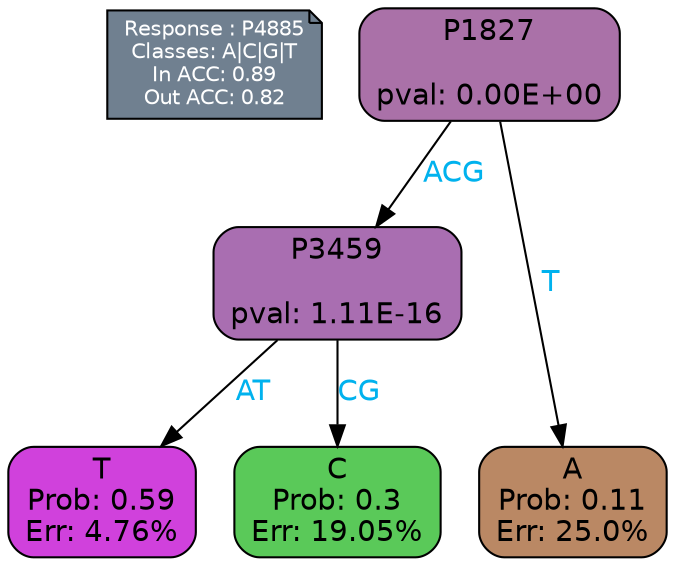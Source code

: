 digraph Tree {
node [shape=box, style="filled, rounded", color="black", fontname=helvetica] ;
graph [ranksep=equally, splines=polylines, bgcolor=transparent, dpi=600] ;
edge [fontname=helvetica] ;
LEGEND [label="Response : P4885
Classes: A|C|G|T
In ACC: 0.89
Out ACC: 0.82
",shape=note,align=left,style=filled,fillcolor="slategray",fontcolor="white",fontsize=10];1 [label="P1827

pval: 0.00E+00", fillcolor="#aa71a8"] ;
2 [label="P3459

pval: 1.11E-16", fillcolor="#a96eb1"] ;
3 [label="T
Prob: 0.59
Err: 4.76%", fillcolor="#d041dc"] ;
4 [label="C
Prob: 0.3
Err: 19.05%", fillcolor="#5ac959"] ;
5 [label="A
Prob: 0.11
Err: 25.0%", fillcolor="#ba8864"] ;
1 -> 2 [label="ACG",fontcolor=deepskyblue2] ;
1 -> 5 [label="T",fontcolor=deepskyblue2] ;
2 -> 3 [label="AT",fontcolor=deepskyblue2] ;
2 -> 4 [label="CG",fontcolor=deepskyblue2] ;
{rank = same; 3;4;5;}{rank = same; LEGEND;1;}}